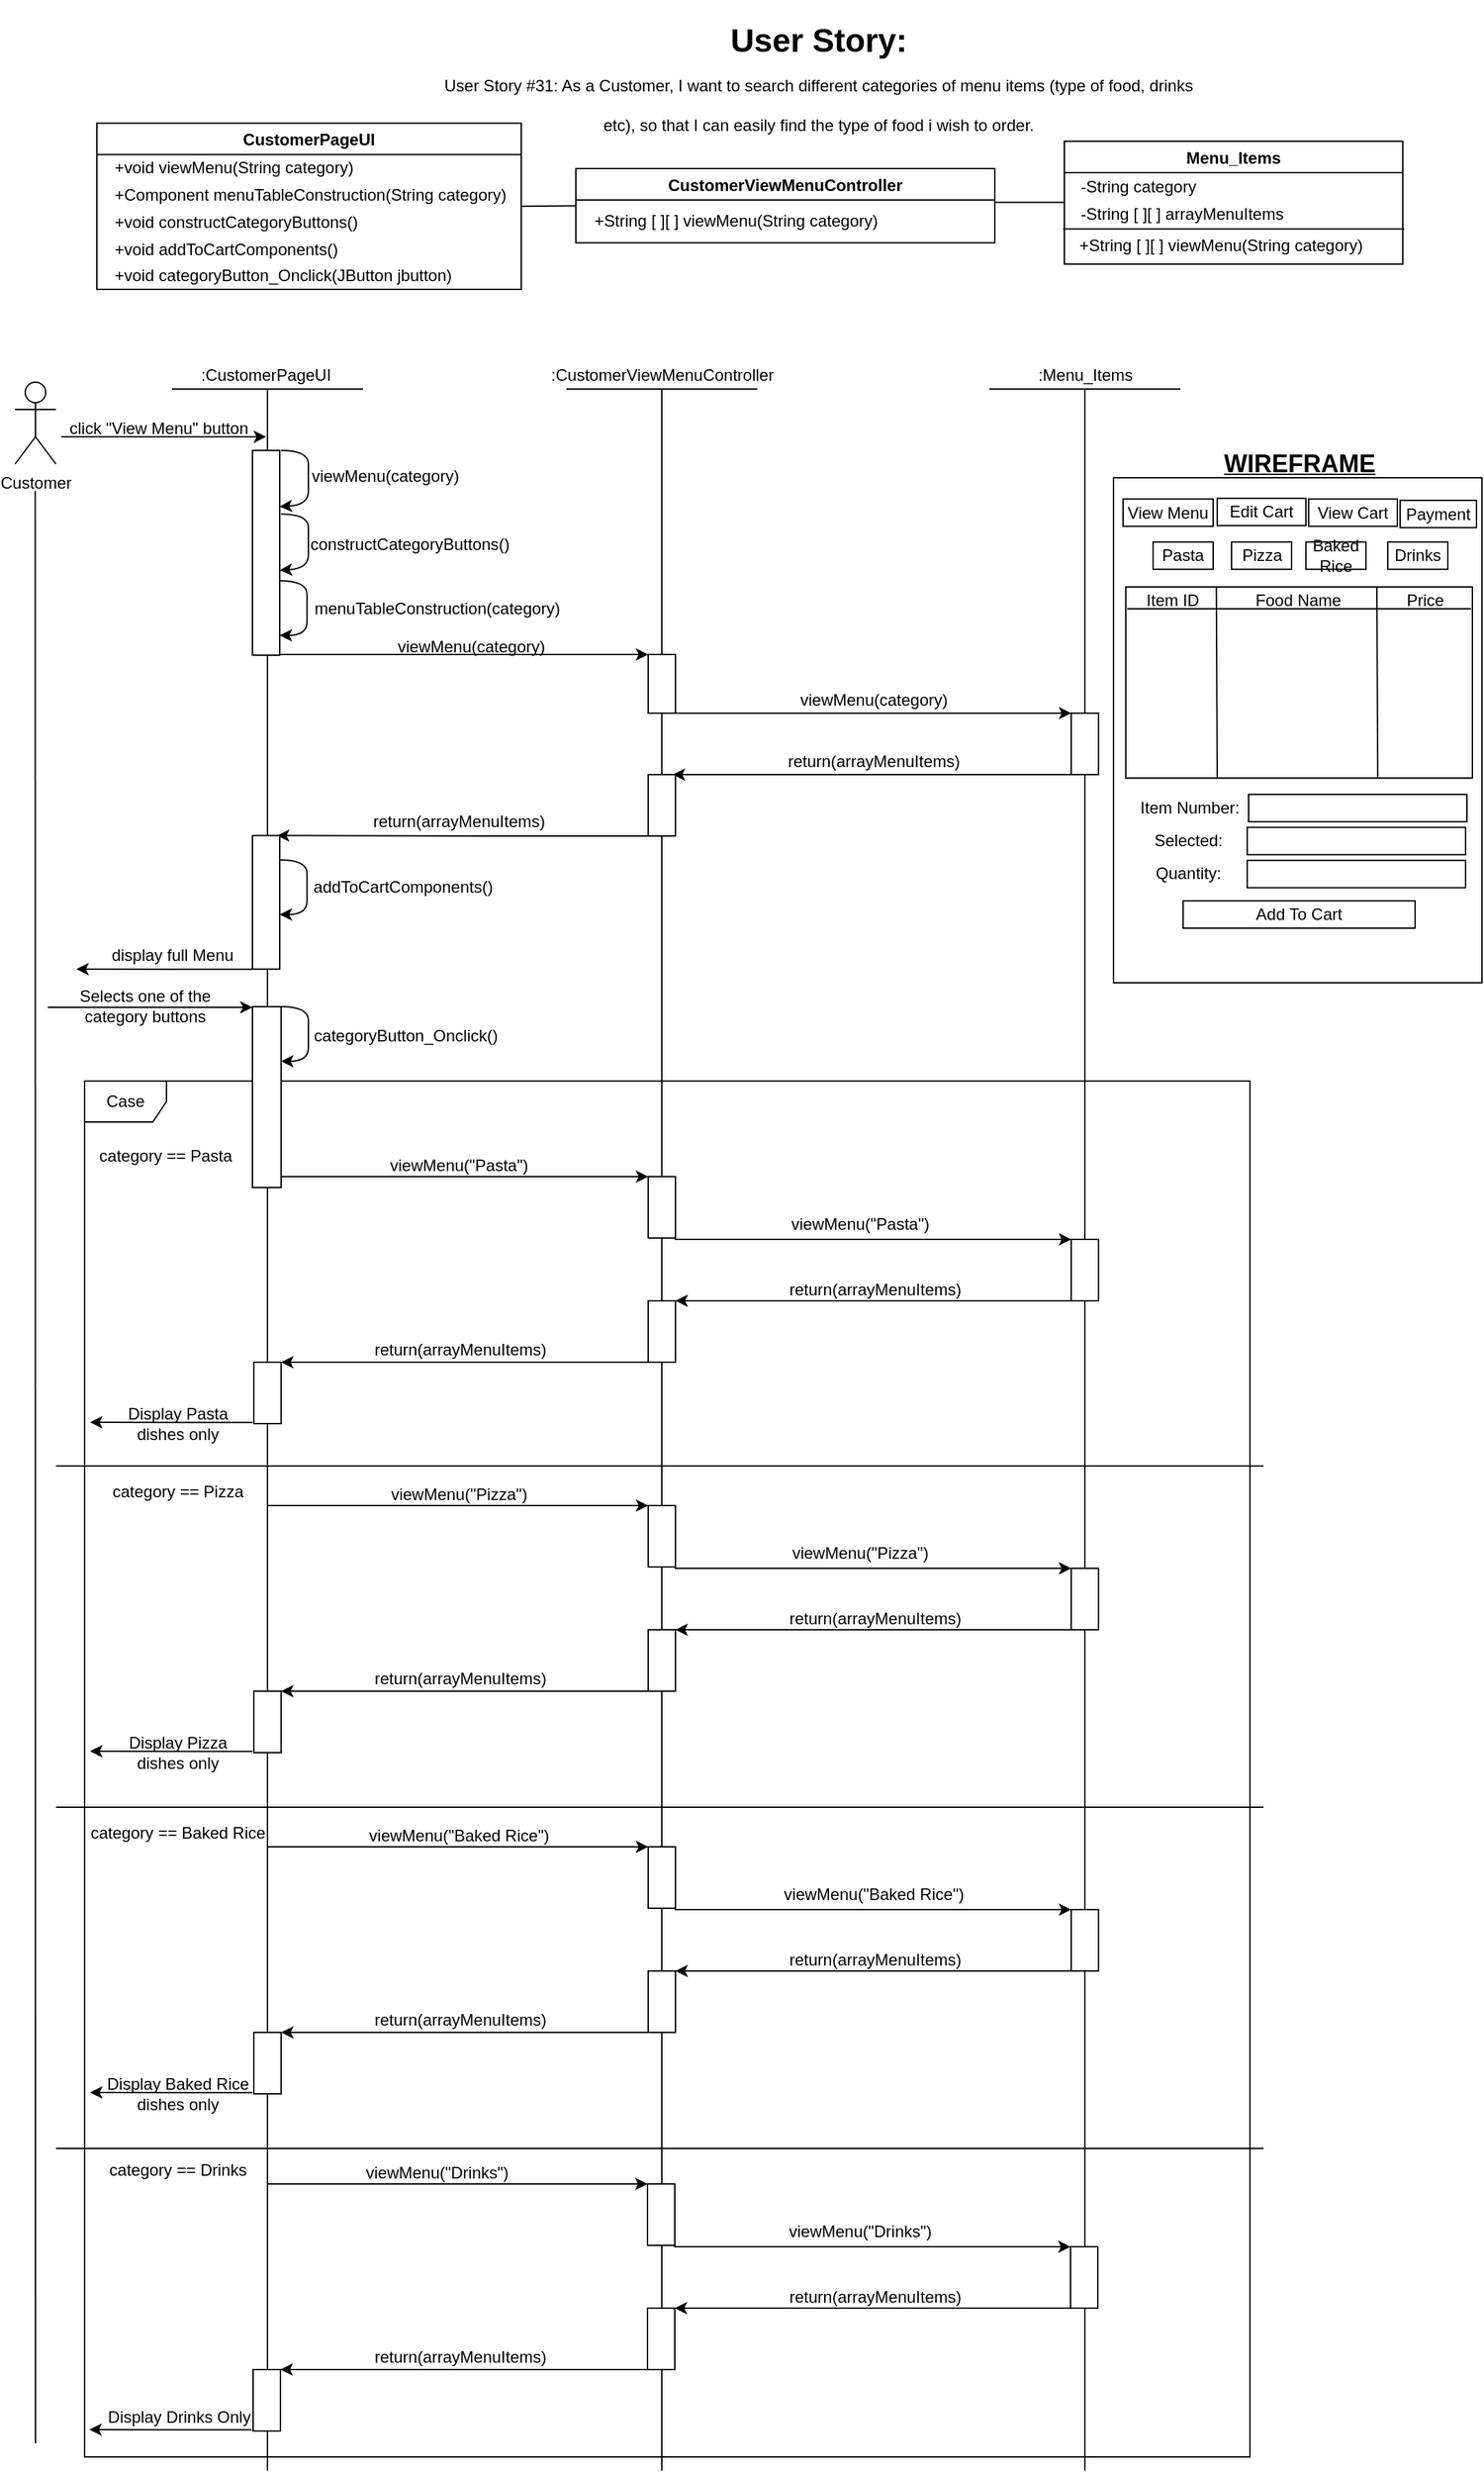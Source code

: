 <mxfile version="18.0.4" type="device"><diagram id="kgpKYQtTHZ0yAKxKKP6v" name="Page-1"><mxGraphModel dx="2440" dy="1864" grid="1" gridSize="10" guides="1" tooltips="1" connect="1" arrows="1" fold="1" page="1" pageScale="1" pageWidth="1100" pageHeight="850" math="0" shadow="0"><root><mxCell id="0"/><mxCell id="1" parent="0"/><mxCell id="yn0V5w2cTOcVyndr5WH0-4" value="Case" style="shape=umlFrame;whiteSpace=wrap;html=1;" parent="1" vertex="1"><mxGeometry x="76" y="792" width="854" height="1008" as="geometry"/></mxCell><mxCell id="jZgrcrFYeaZh8gr0yXMg-41" value="" style="rounded=0;whiteSpace=wrap;html=1;" parent="1" vertex="1"><mxGeometry x="830" y="350" width="270" height="370" as="geometry"/></mxCell><mxCell id="jZgrcrFYeaZh8gr0yXMg-58" value="" style="endArrow=none;html=1;rounded=0;fontSize=17;" parent="1" edge="1"><mxGeometry width="50" height="50" relative="1" as="geometry"><mxPoint x="210" y="1810" as="sourcePoint"/><mxPoint x="210" y="285.5" as="targetPoint"/></mxGeometry></mxCell><mxCell id="jZgrcrFYeaZh8gr0yXMg-2" value="CustomerPageUI" style="swimlane;" parent="1" vertex="1"><mxGeometry x="85" y="90.21" width="311" height="121.79" as="geometry"/></mxCell><mxCell id="jZgrcrFYeaZh8gr0yXMg-3" value="+void viewMenu(String category)" style="text;html=1;align=left;verticalAlign=middle;resizable=0;points=[];autosize=1;strokeColor=none;fillColor=none;" parent="jZgrcrFYeaZh8gr0yXMg-2" vertex="1"><mxGeometry x="11" y="23" width="190" height="20" as="geometry"/></mxCell><mxCell id="UyJxPFIOWj1iNq7rBaPs-1" value="+Component menuTableConstruction(String category)" style="text;html=1;align=left;verticalAlign=middle;resizable=0;points=[];autosize=1;strokeColor=none;fillColor=none;" parent="jZgrcrFYeaZh8gr0yXMg-2" vertex="1"><mxGeometry x="11" y="43" width="300" height="20" as="geometry"/></mxCell><mxCell id="3pkiMZ76L7Jx5bTfX0Fe-1" value="+void constructCategoryButtons()" style="text;html=1;align=left;verticalAlign=middle;resizable=0;points=[];autosize=1;strokeColor=none;fillColor=none;" parent="jZgrcrFYeaZh8gr0yXMg-2" vertex="1"><mxGeometry x="11" y="63" width="190" height="20" as="geometry"/></mxCell><mxCell id="3pkiMZ76L7Jx5bTfX0Fe-9" value="+void addToCartComponents()" style="text;html=1;align=left;verticalAlign=middle;resizable=0;points=[];autosize=1;strokeColor=none;fillColor=none;" parent="jZgrcrFYeaZh8gr0yXMg-2" vertex="1"><mxGeometry x="11" y="83" width="180" height="20" as="geometry"/></mxCell><mxCell id="yn0V5w2cTOcVyndr5WH0-3" value="+void categoryButton_Onclick(JButton jbutton)" style="text;html=1;align=left;verticalAlign=middle;resizable=0;points=[];autosize=1;strokeColor=none;fillColor=none;" parent="jZgrcrFYeaZh8gr0yXMg-2" vertex="1"><mxGeometry x="11" y="101.79" width="260" height="20" as="geometry"/></mxCell><mxCell id="jZgrcrFYeaZh8gr0yXMg-6" value="CustomerViewMenuController" style="swimlane;startSize=23;" parent="1" vertex="1"><mxGeometry x="436" y="123.55" width="307" height="54.32" as="geometry"/></mxCell><mxCell id="jZgrcrFYeaZh8gr0yXMg-7" value="&lt;div style=&quot;text-align: left&quot;&gt;+String [ ][ ] viewMenu(String category)&lt;/div&gt;" style="text;html=1;align=center;verticalAlign=middle;resizable=0;points=[];autosize=1;strokeColor=none;fillColor=none;" parent="jZgrcrFYeaZh8gr0yXMg-6" vertex="1"><mxGeometry x="7" y="28.75" width="220" height="20" as="geometry"/></mxCell><mxCell id="jZgrcrFYeaZh8gr0yXMg-8" value="Menu_Items" style="swimlane;" parent="1" vertex="1"><mxGeometry x="794" y="103.55" width="248" height="90" as="geometry"/></mxCell><mxCell id="jZgrcrFYeaZh8gr0yXMg-12" value="" style="endArrow=none;html=1;rounded=0;" parent="jZgrcrFYeaZh8gr0yXMg-8" edge="1"><mxGeometry width="50" height="50" relative="1" as="geometry"><mxPoint x="-1" y="64.25" as="sourcePoint"/><mxPoint x="249" y="64.25" as="targetPoint"/></mxGeometry></mxCell><mxCell id="jZgrcrFYeaZh8gr0yXMg-13" value="&lt;div style=&quot;text-align: justify&quot;&gt;+String [ ][ ] viewMenu(String category)&lt;/div&gt;" style="text;html=1;align=left;verticalAlign=middle;resizable=0;points=[];autosize=1;strokeColor=none;fillColor=none;" parent="jZgrcrFYeaZh8gr0yXMg-8" vertex="1"><mxGeometry x="9" y="66" width="220" height="20" as="geometry"/></mxCell><mxCell id="8a033JhcUuYnLw-s18lT-4" value="-String [ ][ ] arrayMenuItems" style="text;html=1;align=left;verticalAlign=middle;resizable=0;points=[];autosize=1;strokeColor=none;fillColor=none;" parent="jZgrcrFYeaZh8gr0yXMg-8" vertex="1"><mxGeometry x="10" y="43" width="160" height="20" as="geometry"/></mxCell><mxCell id="UyJxPFIOWj1iNq7rBaPs-8" value="-String category" style="text;html=1;align=left;verticalAlign=middle;resizable=0;points=[];autosize=1;strokeColor=none;fillColor=none;" parent="jZgrcrFYeaZh8gr0yXMg-8" vertex="1"><mxGeometry x="10" y="23" width="100" height="20" as="geometry"/></mxCell><mxCell id="jZgrcrFYeaZh8gr0yXMg-15" value="" style="endArrow=none;html=1;rounded=0;entryX=0;entryY=0.5;entryDx=0;entryDy=0;exitX=1;exitY=0.5;exitDx=0;exitDy=0;" parent="1" source="jZgrcrFYeaZh8gr0yXMg-2" target="jZgrcrFYeaZh8gr0yXMg-6" edge="1"><mxGeometry width="50" height="50" relative="1" as="geometry"><mxPoint x="408" y="160" as="sourcePoint"/><mxPoint x="677" y="406.88" as="targetPoint"/></mxGeometry></mxCell><mxCell id="jZgrcrFYeaZh8gr0yXMg-16" value="" style="endArrow=none;html=1;rounded=0;entryX=0;entryY=0.5;entryDx=0;entryDy=0;exitX=1;exitY=0.5;exitDx=0;exitDy=0;" parent="1" edge="1"><mxGeometry width="50" height="50" relative="1" as="geometry"><mxPoint x="743" y="148.26" as="sourcePoint"/><mxPoint x="794" y="148.26" as="targetPoint"/></mxGeometry></mxCell><mxCell id="jZgrcrFYeaZh8gr0yXMg-17" style="edgeStyle=orthogonalEdgeStyle;rounded=0;orthogonalLoop=1;jettySize=auto;html=1;" parent="1" edge="1"><mxGeometry relative="1" as="geometry"><mxPoint x="209" y="320" as="targetPoint"/><Array as="points"><mxPoint x="109" y="320"/><mxPoint x="109" y="320"/></Array><mxPoint x="59" y="320" as="sourcePoint"/></mxGeometry></mxCell><mxCell id="jZgrcrFYeaZh8gr0yXMg-18" value="Customer" style="shape=umlActor;verticalLabelPosition=bottom;verticalAlign=top;html=1;outlineConnect=0;" parent="1" vertex="1"><mxGeometry x="25" y="280" width="30" height="60" as="geometry"/></mxCell><mxCell id="jZgrcrFYeaZh8gr0yXMg-19" value=":CustomerPageUI" style="text;html=1;strokeColor=none;fillColor=none;align=center;verticalAlign=middle;whiteSpace=wrap;rounded=0;" parent="1" vertex="1"><mxGeometry x="179" y="260" width="60" height="30" as="geometry"/></mxCell><mxCell id="jZgrcrFYeaZh8gr0yXMg-20" value=":CustomerViewMenuController" style="text;html=1;align=center;verticalAlign=middle;resizable=0;points=[];autosize=1;strokeColor=none;fillColor=none;" parent="1" vertex="1"><mxGeometry x="409" y="265" width="180" height="20" as="geometry"/></mxCell><mxCell id="jZgrcrFYeaZh8gr0yXMg-21" value=":Menu_Items" style="text;html=1;align=center;verticalAlign=middle;resizable=0;points=[];autosize=1;strokeColor=none;fillColor=none;" parent="1" vertex="1"><mxGeometry x="769" y="265" width="80" height="20" as="geometry"/></mxCell><mxCell id="jZgrcrFYeaZh8gr0yXMg-22" value="" style="endArrow=none;html=1;rounded=0;" parent="1" edge="1"><mxGeometry width="50" height="50" relative="1" as="geometry"><mxPoint x="140" y="285" as="sourcePoint"/><mxPoint x="280.0" y="285" as="targetPoint"/></mxGeometry></mxCell><mxCell id="jZgrcrFYeaZh8gr0yXMg-23" value="" style="endArrow=none;html=1;rounded=0;" parent="1" edge="1"><mxGeometry width="50" height="50" relative="1" as="geometry"><mxPoint x="429.0" y="285" as="sourcePoint"/><mxPoint x="569" y="285" as="targetPoint"/></mxGeometry></mxCell><mxCell id="jZgrcrFYeaZh8gr0yXMg-24" value="" style="endArrow=none;html=1;rounded=0;" parent="1" edge="1"><mxGeometry width="50" height="50" relative="1" as="geometry"><mxPoint x="739" y="285" as="sourcePoint"/><mxPoint x="879" y="285" as="targetPoint"/></mxGeometry></mxCell><mxCell id="jZgrcrFYeaZh8gr0yXMg-27" value="" style="endArrow=classic;html=1;rounded=0;entryX=0;entryY=0;entryDx=0;entryDy=0;" parent="1" edge="1"><mxGeometry width="50" height="50" relative="1" as="geometry"><mxPoint x="209" y="479.5" as="sourcePoint"/><mxPoint x="489" y="479.5" as="targetPoint"/></mxGeometry></mxCell><mxCell id="jZgrcrFYeaZh8gr0yXMg-28" value="&lt;div style=&quot;text-align: left&quot;&gt;&lt;span&gt;viewMenu(category)&lt;/span&gt;&lt;/div&gt;" style="text;html=1;align=center;verticalAlign=middle;resizable=0;points=[];autosize=1;strokeColor=none;fillColor=none;" parent="1" vertex="1"><mxGeometry x="299" y="463.5" width="120" height="20" as="geometry"/></mxCell><mxCell id="jZgrcrFYeaZh8gr0yXMg-29" style="edgeStyle=orthogonalEdgeStyle;rounded=0;orthogonalLoop=1;jettySize=auto;html=1;exitX=1;exitY=1;exitDx=0;exitDy=0;entryX=0;entryY=0;entryDx=0;entryDy=0;" parent="1" source="jZgrcrFYeaZh8gr0yXMg-57" target="jZgrcrFYeaZh8gr0yXMg-53" edge="1"><mxGeometry relative="1" as="geometry"><Array as="points"><mxPoint x="723" y="522.5"/><mxPoint x="723" y="522.5"/></Array><mxPoint x="509" y="527.5" as="sourcePoint"/></mxGeometry></mxCell><mxCell id="jZgrcrFYeaZh8gr0yXMg-30" value="" style="endArrow=none;html=1;rounded=0;startArrow=none;entryX=0.5;entryY=1;entryDx=0;entryDy=0;entryPerimeter=0;" parent="1" source="jZgrcrFYeaZh8gr0yXMg-100" target="jZgrcrFYeaZh8gr0yXMg-20" edge="1"><mxGeometry width="50" height="50" relative="1" as="geometry"><mxPoint x="499" y="962.5" as="sourcePoint"/><mxPoint x="497" y="280" as="targetPoint"/></mxGeometry></mxCell><mxCell id="jZgrcrFYeaZh8gr0yXMg-31" value="&lt;div style=&quot;text-align: justify&quot;&gt;&lt;span&gt;viewMenu(category)&lt;/span&gt;&lt;/div&gt;" style="text;html=1;align=center;verticalAlign=middle;resizable=0;points=[];autosize=1;strokeColor=none;fillColor=none;" parent="1" vertex="1"><mxGeometry x="594" y="502.5" width="120" height="20" as="geometry"/></mxCell><mxCell id="jZgrcrFYeaZh8gr0yXMg-34" value="" style="endArrow=none;html=1;rounded=0;entryX=0.5;entryY=0.982;entryDx=0;entryDy=0;entryPerimeter=0;" parent="1" target="jZgrcrFYeaZh8gr0yXMg-21" edge="1"><mxGeometry width="50" height="50" relative="1" as="geometry"><mxPoint x="809" y="1810" as="sourcePoint"/><mxPoint x="809" y="290" as="targetPoint"/></mxGeometry></mxCell><mxCell id="jZgrcrFYeaZh8gr0yXMg-42" value="View Menu" style="rounded=0;whiteSpace=wrap;html=1;" parent="1" vertex="1"><mxGeometry x="837" y="365.59" width="66" height="20" as="geometry"/></mxCell><mxCell id="jZgrcrFYeaZh8gr0yXMg-44" value="Edit Cart" style="rounded=0;whiteSpace=wrap;html=1;" parent="1" vertex="1"><mxGeometry x="906" y="365.09" width="65" height="20" as="geometry"/></mxCell><mxCell id="jZgrcrFYeaZh8gr0yXMg-45" value="View Cart" style="rounded=0;whiteSpace=wrap;html=1;" parent="1" vertex="1"><mxGeometry x="973" y="365.59" width="65" height="20" as="geometry"/></mxCell><mxCell id="jZgrcrFYeaZh8gr0yXMg-46" value="Payment" style="rounded=0;whiteSpace=wrap;html=1;" parent="1" vertex="1"><mxGeometry x="1040" y="366.59" width="56" height="20" as="geometry"/></mxCell><mxCell id="jZgrcrFYeaZh8gr0yXMg-51" value="Add To Cart" style="rounded=0;whiteSpace=wrap;html=1;" parent="1" vertex="1"><mxGeometry x="881" y="660.0" width="170" height="20" as="geometry"/></mxCell><mxCell id="jZgrcrFYeaZh8gr0yXMg-52" value="&lt;b&gt;&lt;u&gt;&lt;font style=&quot;font-size: 18px&quot;&gt;WIREFRAME&lt;/font&gt;&lt;/u&gt;&lt;/b&gt;" style="text;html=1;align=center;verticalAlign=middle;resizable=0;points=[];autosize=1;strokeColor=none;fillColor=none;" parent="1" vertex="1"><mxGeometry x="901" y="330" width="130" height="20" as="geometry"/></mxCell><mxCell id="jZgrcrFYeaZh8gr0yXMg-102" style="edgeStyle=orthogonalEdgeStyle;rounded=0;orthogonalLoop=1;jettySize=auto;html=1;exitX=0;exitY=1;exitDx=0;exitDy=0;entryX=0.5;entryY=0;entryDx=0;entryDy=0;fontSize=12;" parent="1" edge="1"><mxGeometry relative="1" as="geometry"><mxPoint x="807" y="567.5" as="sourcePoint"/><mxPoint x="507" y="567.5" as="targetPoint"/><Array as="points"><mxPoint x="663" y="567.5"/><mxPoint x="663" y="567.5"/></Array></mxGeometry></mxCell><mxCell id="jZgrcrFYeaZh8gr0yXMg-53" value="" style="rounded=0;whiteSpace=wrap;html=1;" parent="1" vertex="1"><mxGeometry x="799" y="522.5" width="20" height="45" as="geometry"/></mxCell><mxCell id="jZgrcrFYeaZh8gr0yXMg-54" value="click &quot;View Menu&quot; button" style="text;html=1;align=center;verticalAlign=middle;resizable=0;points=[];autosize=1;strokeColor=none;fillColor=none;" parent="1" vertex="1"><mxGeometry x="55" y="304" width="150" height="20" as="geometry"/></mxCell><mxCell id="jZgrcrFYeaZh8gr0yXMg-57" value="" style="rounded=0;whiteSpace=wrap;html=1;" parent="1" vertex="1"><mxGeometry x="489" y="479.5" width="20" height="43" as="geometry"/></mxCell><mxCell id="jZgrcrFYeaZh8gr0yXMg-63" value="" style="curved=1;endArrow=classic;html=1;rounded=0;entryX=0.95;entryY=0.392;entryDx=0;entryDy=0;exitX=1;exitY=0;exitDx=0;exitDy=0;entryPerimeter=0;" parent="1" edge="1"><mxGeometry width="50" height="50" relative="1" as="geometry"><mxPoint x="220" y="330" as="sourcePoint"/><mxPoint x="219.0" y="371.16" as="targetPoint"/><Array as="points"><mxPoint x="240" y="330"/><mxPoint x="240" y="350"/><mxPoint x="240" y="370"/></Array></mxGeometry></mxCell><mxCell id="jZgrcrFYeaZh8gr0yXMg-64" value="" style="rounded=0;whiteSpace=wrap;html=1;" parent="1" vertex="1"><mxGeometry x="199" y="330" width="20" height="150" as="geometry"/></mxCell><mxCell id="jZgrcrFYeaZh8gr0yXMg-65" value="&lt;span style=&quot;font-size: 12px&quot;&gt;viewMenu(category)&lt;/span&gt;" style="text;html=1;align=center;verticalAlign=middle;resizable=0;points=[];autosize=1;strokeColor=none;fillColor=none;fontSize=16;" parent="1" vertex="1"><mxGeometry x="236" y="332.09" width="120" height="30" as="geometry"/></mxCell><mxCell id="jZgrcrFYeaZh8gr0yXMg-84" value="" style="rounded=0;whiteSpace=wrap;html=1;" parent="1" vertex="1"><mxGeometry x="839" y="430" width="254" height="140" as="geometry"/></mxCell><mxCell id="jZgrcrFYeaZh8gr0yXMg-81" value="Item Number:" style="text;html=1;strokeColor=none;fillColor=none;align=center;verticalAlign=middle;whiteSpace=wrap;rounded=0;" parent="1" vertex="1"><mxGeometry x="843" y="577.83" width="86" height="28.33" as="geometry"/></mxCell><mxCell id="jZgrcrFYeaZh8gr0yXMg-82" value="" style="rounded=0;whiteSpace=wrap;html=1;" parent="1" vertex="1"><mxGeometry x="929" y="582.0" width="160" height="20" as="geometry"/></mxCell><mxCell id="jZgrcrFYeaZh8gr0yXMg-85" value="Item ID" style="text;html=1;align=center;verticalAlign=middle;resizable=0;points=[];autosize=1;strokeColor=none;fillColor=none;" parent="1" vertex="1"><mxGeometry x="848" y="430" width="50" height="20" as="geometry"/></mxCell><mxCell id="jZgrcrFYeaZh8gr0yXMg-86" value="Food Name" style="text;html=1;align=center;verticalAlign=middle;resizable=0;points=[];autosize=1;strokeColor=none;fillColor=none;" parent="1" vertex="1"><mxGeometry x="925" y="430" width="80" height="20" as="geometry"/></mxCell><mxCell id="jZgrcrFYeaZh8gr0yXMg-88" value="Price" style="text;html=1;align=center;verticalAlign=middle;resizable=0;points=[];autosize=1;strokeColor=none;fillColor=none;" parent="1" vertex="1"><mxGeometry x="1038" y="430" width="40" height="20" as="geometry"/></mxCell><mxCell id="jZgrcrFYeaZh8gr0yXMg-90" value="" style="endArrow=none;html=1;rounded=0;entryX=0.033;entryY=-0.067;entryDx=0;entryDy=0;entryPerimeter=0;exitX=0.194;exitY=0.99;exitDx=0;exitDy=0;exitPerimeter=0;" parent="1" edge="1"><mxGeometry width="50" height="50" relative="1" as="geometry"><mxPoint x="905.996" y="570.0" as="sourcePoint"/><mxPoint x="905.36" y="430.06" as="targetPoint"/></mxGeometry></mxCell><mxCell id="jZgrcrFYeaZh8gr0yXMg-92" value="" style="endArrow=none;html=1;rounded=0;entryX=0.033;entryY=-0.067;entryDx=0;entryDy=0;entryPerimeter=0;exitX=0.194;exitY=0.99;exitDx=0;exitDy=0;exitPerimeter=0;" parent="1" edge="1"><mxGeometry width="50" height="50" relative="1" as="geometry"><mxPoint x="1023.636" y="569.94" as="sourcePoint"/><mxPoint x="1023" y="430" as="targetPoint"/></mxGeometry></mxCell><mxCell id="jZgrcrFYeaZh8gr0yXMg-94" value="" style="endArrow=none;html=1;rounded=0;exitX=0.194;exitY=0.99;exitDx=0;exitDy=0;exitPerimeter=0;" parent="1" edge="1"><mxGeometry width="50" height="50" relative="1" as="geometry"><mxPoint x="839.996" y="446" as="sourcePoint"/><mxPoint x="1092" y="446" as="targetPoint"/></mxGeometry></mxCell><mxCell id="jZgrcrFYeaZh8gr0yXMg-99" value="&lt;h1&gt;User Story:&lt;br&gt;&lt;font style=&quot;font-size: 12px ; font-weight: normal&quot;&gt;User Story #31: As a Customer, I want to search different categories of menu items (type of food, drinks etc), so that I can easily find the type of food i wish to order.&lt;/font&gt;&lt;/h1&gt;" style="text;html=1;strokeColor=none;fillColor=none;spacing=5;spacingTop=-20;whiteSpace=wrap;overflow=hidden;rounded=0;align=center;" parent="1" vertex="1"><mxGeometry x="324" y="10" width="580" height="100" as="geometry"/></mxCell><mxCell id="jZgrcrFYeaZh8gr0yXMg-100" value="" style="rounded=0;whiteSpace=wrap;html=1;" parent="1" vertex="1"><mxGeometry x="489" y="567.5" width="20" height="45" as="geometry"/></mxCell><mxCell id="jZgrcrFYeaZh8gr0yXMg-101" value="" style="endArrow=none;html=1;rounded=0;startArrow=none;entryX=0.5;entryY=1;entryDx=0;entryDy=0;entryPerimeter=0;" parent="1" target="jZgrcrFYeaZh8gr0yXMg-100" edge="1"><mxGeometry width="50" height="50" relative="1" as="geometry"><mxPoint x="499" y="1810" as="sourcePoint"/><mxPoint x="499" y="274.27" as="targetPoint"/></mxGeometry></mxCell><mxCell id="jZgrcrFYeaZh8gr0yXMg-103" value="return(arrayMenuItems)" style="text;html=1;align=center;verticalAlign=middle;resizable=0;points=[];autosize=1;strokeColor=none;fillColor=none;fontSize=12;" parent="1" vertex="1"><mxGeometry x="584" y="547.83" width="140" height="20" as="geometry"/></mxCell><mxCell id="jZgrcrFYeaZh8gr0yXMg-104" style="edgeStyle=orthogonalEdgeStyle;rounded=0;orthogonalLoop=1;jettySize=auto;html=1;entryX=0.5;entryY=0;entryDx=0;entryDy=0;fontSize=12;" parent="1" edge="1"><mxGeometry relative="1" as="geometry"><mxPoint x="493" y="612.5" as="sourcePoint"/><mxPoint x="217" y="612.17" as="targetPoint"/><Array as="points"><mxPoint x="373" y="612.17"/><mxPoint x="373" y="612.17"/></Array></mxGeometry></mxCell><mxCell id="jZgrcrFYeaZh8gr0yXMg-105" value="" style="rounded=0;whiteSpace=wrap;html=1;" parent="1" vertex="1"><mxGeometry x="199" y="612.17" width="20" height="97.83" as="geometry"/></mxCell><mxCell id="zjGWkaBwXdOVX580WXJV-7" value="" style="endArrow=none;html=1;rounded=0;" parent="1" edge="1"><mxGeometry width="50" height="50" relative="1" as="geometry"><mxPoint x="40" y="1790" as="sourcePoint"/><mxPoint x="39.8" y="359.77" as="targetPoint"/></mxGeometry></mxCell><mxCell id="8a033JhcUuYnLw-s18lT-1" value="" style="curved=1;endArrow=classic;html=1;rounded=0;entryX=1;entryY=1;entryDx=0;entryDy=0;exitX=1;exitY=0;exitDx=0;exitDy=0;" parent="1" edge="1"><mxGeometry width="50" height="50" relative="1" as="geometry"><mxPoint x="219" y="425.5" as="sourcePoint"/><mxPoint x="219" y="465.5" as="targetPoint"/><Array as="points"><mxPoint x="239" y="425.5"/><mxPoint x="239" y="445.5"/><mxPoint x="239" y="465.5"/></Array></mxGeometry></mxCell><mxCell id="8a033JhcUuYnLw-s18lT-3" value="&lt;span style=&quot;font-size: 12px&quot;&gt;menuTableConstruction(category)&lt;/span&gt;" style="text;html=1;align=center;verticalAlign=middle;resizable=0;points=[];autosize=1;strokeColor=none;fillColor=none;fontSize=16;" parent="1" vertex="1"><mxGeometry x="234" y="428.5" width="200" height="30" as="geometry"/></mxCell><mxCell id="UyJxPFIOWj1iNq7rBaPs-9" value="" style="endArrow=classic;html=1;rounded=0;" parent="1" edge="1"><mxGeometry width="50" height="50" relative="1" as="geometry"><mxPoint x="199" y="710.17" as="sourcePoint"/><mxPoint x="70" y="710" as="targetPoint"/></mxGeometry></mxCell><mxCell id="UyJxPFIOWj1iNq7rBaPs-10" value="display full Menu" style="text;html=1;align=center;verticalAlign=middle;resizable=0;points=[];autosize=1;strokeColor=none;fillColor=none;" parent="1" vertex="1"><mxGeometry x="90" y="690.17" width="100" height="20" as="geometry"/></mxCell><mxCell id="UyJxPFIOWj1iNq7rBaPs-11" value="Pasta" style="rounded=0;whiteSpace=wrap;html=1;" parent="1" vertex="1"><mxGeometry x="859" y="397.09" width="44" height="20" as="geometry"/></mxCell><mxCell id="UyJxPFIOWj1iNq7rBaPs-12" value="Pizza" style="rounded=0;whiteSpace=wrap;html=1;" parent="1" vertex="1"><mxGeometry x="916.5" y="397.09" width="44" height="20" as="geometry"/></mxCell><mxCell id="UyJxPFIOWj1iNq7rBaPs-13" value="Baked Rice" style="rounded=0;whiteSpace=wrap;html=1;" parent="1" vertex="1"><mxGeometry x="971" y="397.09" width="44" height="20" as="geometry"/></mxCell><mxCell id="UyJxPFIOWj1iNq7rBaPs-14" value="Drinks" style="rounded=0;whiteSpace=wrap;html=1;" parent="1" vertex="1"><mxGeometry x="1031" y="397.09" width="44" height="20" as="geometry"/></mxCell><mxCell id="UyJxPFIOWj1iNq7rBaPs-18" value="Selected:" style="text;html=1;strokeColor=none;fillColor=none;align=center;verticalAlign=middle;whiteSpace=wrap;rounded=0;" parent="1" vertex="1"><mxGeometry x="842" y="602.0" width="86" height="28.33" as="geometry"/></mxCell><mxCell id="UyJxPFIOWj1iNq7rBaPs-19" value="" style="rounded=0;whiteSpace=wrap;html=1;" parent="1" vertex="1"><mxGeometry x="928" y="606.17" width="160" height="20" as="geometry"/></mxCell><mxCell id="UyJxPFIOWj1iNq7rBaPs-20" value="Quantity:" style="text;html=1;strokeColor=none;fillColor=none;align=center;verticalAlign=middle;whiteSpace=wrap;rounded=0;" parent="1" vertex="1"><mxGeometry x="842" y="626.17" width="86" height="28.33" as="geometry"/></mxCell><mxCell id="UyJxPFIOWj1iNq7rBaPs-21" value="" style="rounded=0;whiteSpace=wrap;html=1;" parent="1" vertex="1"><mxGeometry x="928" y="630.34" width="160" height="20" as="geometry"/></mxCell><mxCell id="3pkiMZ76L7Jx5bTfX0Fe-4" value="return(arrayMenuItems)" style="text;html=1;align=center;verticalAlign=middle;resizable=0;points=[];autosize=1;strokeColor=none;fillColor=none;fontSize=12;" parent="1" vertex="1"><mxGeometry x="280" y="592.0" width="140" height="20" as="geometry"/></mxCell><mxCell id="3pkiMZ76L7Jx5bTfX0Fe-5" value="" style="curved=1;endArrow=classic;html=1;rounded=0;entryX=0.95;entryY=0.392;entryDx=0;entryDy=0;exitX=1;exitY=0;exitDx=0;exitDy=0;entryPerimeter=0;" parent="1" edge="1"><mxGeometry width="50" height="50" relative="1" as="geometry"><mxPoint x="220" y="376.59" as="sourcePoint"/><mxPoint x="219.0" y="417.75" as="targetPoint"/><Array as="points"><mxPoint x="240" y="376.59"/><mxPoint x="240" y="396.59"/><mxPoint x="240" y="416.59"/></Array></mxGeometry></mxCell><mxCell id="3pkiMZ76L7Jx5bTfX0Fe-6" value="&lt;span style=&quot;font-size: 12px&quot;&gt;constructCategoryButtons()&lt;/span&gt;" style="text;html=1;align=center;verticalAlign=middle;resizable=0;points=[];autosize=1;strokeColor=none;fillColor=none;fontSize=16;" parent="1" vertex="1"><mxGeometry x="234" y="382.09" width="160" height="30" as="geometry"/></mxCell><mxCell id="3pkiMZ76L7Jx5bTfX0Fe-7" value="" style="curved=1;endArrow=classic;html=1;rounded=0;entryX=1;entryY=1;entryDx=0;entryDy=0;exitX=1;exitY=0;exitDx=0;exitDy=0;" parent="1" edge="1"><mxGeometry width="50" height="50" relative="1" as="geometry"><mxPoint x="219" y="630" as="sourcePoint"/><mxPoint x="219" y="670" as="targetPoint"/><Array as="points"><mxPoint x="239" y="630"/><mxPoint x="239" y="650"/><mxPoint x="239" y="670"/></Array></mxGeometry></mxCell><mxCell id="3pkiMZ76L7Jx5bTfX0Fe-8" value="&lt;span style=&quot;font-size: 12px&quot;&gt;addToCartComponents()&lt;/span&gt;" style="text;html=1;align=center;verticalAlign=middle;resizable=0;points=[];autosize=1;strokeColor=none;fillColor=none;fontSize=16;" parent="1" vertex="1"><mxGeometry x="234" y="633" width="150" height="30" as="geometry"/></mxCell><mxCell id="3pkiMZ76L7Jx5bTfX0Fe-35" style="edgeStyle=orthogonalEdgeStyle;rounded=0;orthogonalLoop=1;jettySize=auto;html=1;exitX=1;exitY=1;exitDx=0;exitDy=0;entryX=0;entryY=0;entryDx=0;entryDy=0;" parent="1" target="3pkiMZ76L7Jx5bTfX0Fe-34" edge="1"><mxGeometry relative="1" as="geometry"><Array as="points"><mxPoint x="290" y="862"/><mxPoint x="290" y="862"/></Array><mxPoint x="220" y="862" as="sourcePoint"/></mxGeometry></mxCell><mxCell id="3pkiMZ76L7Jx5bTfX0Fe-28" value="" style="rounded=0;whiteSpace=wrap;html=1;" parent="1" vertex="1"><mxGeometry x="199" y="737.5" width="21" height="132.5" as="geometry"/></mxCell><mxCell id="3pkiMZ76L7Jx5bTfX0Fe-30" style="edgeStyle=orthogonalEdgeStyle;rounded=0;orthogonalLoop=1;jettySize=auto;html=1;" parent="1" edge="1"><mxGeometry relative="1" as="geometry"><mxPoint x="199" y="738.0" as="targetPoint"/><Array as="points"><mxPoint x="99" y="738"/><mxPoint x="99" y="738"/></Array><mxPoint x="49" y="738.0" as="sourcePoint"/></mxGeometry></mxCell><mxCell id="3pkiMZ76L7Jx5bTfX0Fe-31" value="Selects one of the&lt;br&gt;category buttons" style="text;html=1;align=center;verticalAlign=middle;resizable=0;points=[];autosize=1;strokeColor=none;fillColor=none;" parent="1" vertex="1"><mxGeometry x="65" y="722" width="110" height="30" as="geometry"/></mxCell><mxCell id="3pkiMZ76L7Jx5bTfX0Fe-32" value="" style="curved=1;endArrow=classic;html=1;rounded=0;entryX=1;entryY=1;entryDx=0;entryDy=0;exitX=1;exitY=0;exitDx=0;exitDy=0;" parent="1" edge="1"><mxGeometry width="50" height="50" relative="1" as="geometry"><mxPoint x="220" y="737.5" as="sourcePoint"/><mxPoint x="220" y="777.5" as="targetPoint"/><Array as="points"><mxPoint x="240" y="737.5"/><mxPoint x="240" y="757.5"/><mxPoint x="240" y="777.5"/></Array></mxGeometry></mxCell><mxCell id="yn0V5w2cTOcVyndr5WH0-6" style="edgeStyle=orthogonalEdgeStyle;rounded=0;orthogonalLoop=1;jettySize=auto;html=1;exitX=1;exitY=1;exitDx=0;exitDy=0;entryX=0;entryY=0;entryDx=0;entryDy=0;" parent="1" source="3pkiMZ76L7Jx5bTfX0Fe-34" target="yn0V5w2cTOcVyndr5WH0-5" edge="1"><mxGeometry relative="1" as="geometry"><Array as="points"><mxPoint x="509" y="908"/></Array></mxGeometry></mxCell><mxCell id="3pkiMZ76L7Jx5bTfX0Fe-34" value="" style="rounded=0;whiteSpace=wrap;html=1;" parent="1" vertex="1"><mxGeometry x="489" y="862" width="20" height="45" as="geometry"/></mxCell><mxCell id="3pkiMZ76L7Jx5bTfX0Fe-36" value="&lt;span style=&quot;font-size: 12px&quot;&gt;viewMenu(&quot;Pasta&quot;)&lt;/span&gt;" style="text;html=1;align=center;verticalAlign=middle;resizable=0;points=[];autosize=1;strokeColor=none;fillColor=none;fontSize=16;" parent="1" vertex="1"><mxGeometry x="290" y="837" width="120" height="30" as="geometry"/></mxCell><mxCell id="3pkiMZ76L7Jx5bTfX0Fe-39" value="" style="rounded=0;whiteSpace=wrap;html=1;" parent="1" vertex="1"><mxGeometry x="489" y="953" width="20" height="45" as="geometry"/></mxCell><mxCell id="3pkiMZ76L7Jx5bTfX0Fe-43" value="" style="rounded=0;whiteSpace=wrap;html=1;" parent="1" vertex="1"><mxGeometry x="200" y="998" width="20" height="45" as="geometry"/></mxCell><mxCell id="yn0V5w2cTOcVyndr5WH0-1" value="&lt;span style=&quot;font-size: 12px&quot;&gt;categoryButton_Onclick()&lt;/span&gt;" style="text;html=1;align=center;verticalAlign=middle;resizable=0;points=[];autosize=1;strokeColor=none;fillColor=none;fontSize=16;" parent="1" vertex="1"><mxGeometry x="236" y="742" width="150" height="30" as="geometry"/></mxCell><mxCell id="yn0V5w2cTOcVyndr5WH0-5" value="" style="rounded=0;whiteSpace=wrap;html=1;" parent="1" vertex="1"><mxGeometry x="799" y="908" width="20" height="45" as="geometry"/></mxCell><mxCell id="yn0V5w2cTOcVyndr5WH0-8" value="category == Pasta" style="text;html=1;align=center;verticalAlign=middle;resizable=0;points=[];autosize=1;strokeColor=none;fillColor=none;" parent="1" vertex="1"><mxGeometry x="80" y="837" width="110" height="20" as="geometry"/></mxCell><mxCell id="yn0V5w2cTOcVyndr5WH0-9" value="&lt;div style=&quot;text-align: justify&quot;&gt;&lt;span&gt;viewMenu(&quot;Pasta&quot;)&lt;/span&gt;&lt;/div&gt;" style="text;html=1;align=center;verticalAlign=middle;resizable=0;points=[];autosize=1;strokeColor=none;fillColor=none;" parent="1" vertex="1"><mxGeometry x="584" y="887" width="120" height="20" as="geometry"/></mxCell><mxCell id="yn0V5w2cTOcVyndr5WH0-10" style="edgeStyle=orthogonalEdgeStyle;rounded=0;orthogonalLoop=1;jettySize=auto;html=1;exitX=0;exitY=1;exitDx=0;exitDy=0;entryX=1;entryY=0;entryDx=0;entryDy=0;fontSize=12;" parent="1" source="yn0V5w2cTOcVyndr5WH0-5" target="3pkiMZ76L7Jx5bTfX0Fe-39" edge="1"><mxGeometry relative="1" as="geometry"><mxPoint x="808" y="954.33" as="sourcePoint"/><mxPoint x="508" y="954.33" as="targetPoint"/><Array as="points"><mxPoint x="580" y="953"/><mxPoint x="580" y="953"/></Array></mxGeometry></mxCell><mxCell id="yn0V5w2cTOcVyndr5WH0-11" value="return(arrayMenuItems)" style="text;html=1;align=center;verticalAlign=middle;resizable=0;points=[];autosize=1;strokeColor=none;fillColor=none;fontSize=12;" parent="1" vertex="1"><mxGeometry x="585" y="934.66" width="140" height="20" as="geometry"/></mxCell><mxCell id="yn0V5w2cTOcVyndr5WH0-12" style="edgeStyle=orthogonalEdgeStyle;rounded=0;orthogonalLoop=1;jettySize=auto;html=1;entryX=1;entryY=0;entryDx=0;entryDy=0;fontSize=12;exitX=0;exitY=1;exitDx=0;exitDy=0;" parent="1" source="3pkiMZ76L7Jx5bTfX0Fe-39" target="3pkiMZ76L7Jx5bTfX0Fe-43" edge="1"><mxGeometry relative="1" as="geometry"><mxPoint x="494" y="999.33" as="sourcePoint"/><mxPoint x="218" y="999" as="targetPoint"/><Array as="points"><mxPoint x="280" y="998"/><mxPoint x="280" y="998"/></Array></mxGeometry></mxCell><mxCell id="yn0V5w2cTOcVyndr5WH0-13" value="return(arrayMenuItems)" style="text;html=1;align=center;verticalAlign=middle;resizable=0;points=[];autosize=1;strokeColor=none;fillColor=none;fontSize=12;" parent="1" vertex="1"><mxGeometry x="281" y="978.83" width="140" height="20" as="geometry"/></mxCell><mxCell id="yn0V5w2cTOcVyndr5WH0-14" value="" style="endArrow=classic;html=1;rounded=0;" parent="1" edge="1"><mxGeometry width="50" height="50" relative="1" as="geometry"><mxPoint x="199" y="1042.17" as="sourcePoint"/><mxPoint x="80" y="1042" as="targetPoint"/></mxGeometry></mxCell><mxCell id="yn0V5w2cTOcVyndr5WH0-15" value="Display Pasta&lt;br&gt;dishes only" style="text;html=1;align=center;verticalAlign=middle;resizable=0;points=[];autosize=1;strokeColor=none;fillColor=none;" parent="1" vertex="1"><mxGeometry x="99" y="1028" width="90" height="30" as="geometry"/></mxCell><mxCell id="yn0V5w2cTOcVyndr5WH0-16" value="" style="line;strokeWidth=1;fillColor=none;align=left;verticalAlign=middle;spacingTop=-1;spacingLeft=3;spacingRight=3;rotatable=0;labelPosition=right;points=[];portConstraint=eastwest;" parent="1" vertex="1"><mxGeometry x="55" y="1070" width="885" height="8" as="geometry"/></mxCell><mxCell id="yn0V5w2cTOcVyndr5WH0-18" style="edgeStyle=orthogonalEdgeStyle;rounded=0;orthogonalLoop=1;jettySize=auto;html=1;entryX=0;entryY=0;entryDx=0;entryDy=0;" parent="1" target="yn0V5w2cTOcVyndr5WH0-20" edge="1"><mxGeometry relative="1" as="geometry"><Array as="points"><mxPoint x="215" y="1103"/></Array><mxPoint x="210" y="1103" as="sourcePoint"/></mxGeometry></mxCell><mxCell id="yn0V5w2cTOcVyndr5WH0-19" style="edgeStyle=orthogonalEdgeStyle;rounded=0;orthogonalLoop=1;jettySize=auto;html=1;exitX=1;exitY=1;exitDx=0;exitDy=0;entryX=0;entryY=0;entryDx=0;entryDy=0;" parent="1" source="yn0V5w2cTOcVyndr5WH0-20" target="yn0V5w2cTOcVyndr5WH0-24" edge="1"><mxGeometry relative="1" as="geometry"><Array as="points"><mxPoint x="509" y="1149"/></Array></mxGeometry></mxCell><mxCell id="yn0V5w2cTOcVyndr5WH0-20" value="" style="rounded=0;whiteSpace=wrap;html=1;" parent="1" vertex="1"><mxGeometry x="489" y="1103" width="20" height="45" as="geometry"/></mxCell><mxCell id="yn0V5w2cTOcVyndr5WH0-21" value="&lt;span style=&quot;font-size: 12px&quot;&gt;viewMenu(&quot;Pizza&quot;)&lt;/span&gt;" style="text;html=1;align=center;verticalAlign=middle;resizable=0;points=[];autosize=1;strokeColor=none;fillColor=none;fontSize=16;" parent="1" vertex="1"><mxGeometry x="290" y="1078" width="120" height="30" as="geometry"/></mxCell><mxCell id="yn0V5w2cTOcVyndr5WH0-22" value="" style="rounded=0;whiteSpace=wrap;html=1;" parent="1" vertex="1"><mxGeometry x="489" y="1194" width="20" height="45" as="geometry"/></mxCell><mxCell id="yn0V5w2cTOcVyndr5WH0-23" value="" style="rounded=0;whiteSpace=wrap;html=1;" parent="1" vertex="1"><mxGeometry x="200" y="1239" width="20" height="45" as="geometry"/></mxCell><mxCell id="yn0V5w2cTOcVyndr5WH0-24" value="" style="rounded=0;whiteSpace=wrap;html=1;" parent="1" vertex="1"><mxGeometry x="799" y="1149" width="20" height="45" as="geometry"/></mxCell><mxCell id="yn0V5w2cTOcVyndr5WH0-25" value="category == Pizza" style="text;html=1;align=center;verticalAlign=middle;resizable=0;points=[];autosize=1;strokeColor=none;fillColor=none;" parent="1" vertex="1"><mxGeometry x="89" y="1083" width="110" height="20" as="geometry"/></mxCell><mxCell id="yn0V5w2cTOcVyndr5WH0-26" value="&lt;div style=&quot;text-align: justify&quot;&gt;&lt;span&gt;viewMenu(&quot;Pizza&quot;)&lt;/span&gt;&lt;/div&gt;" style="text;html=1;align=center;verticalAlign=middle;resizable=0;points=[];autosize=1;strokeColor=none;fillColor=none;" parent="1" vertex="1"><mxGeometry x="584" y="1128" width="120" height="20" as="geometry"/></mxCell><mxCell id="yn0V5w2cTOcVyndr5WH0-27" style="edgeStyle=orthogonalEdgeStyle;rounded=0;orthogonalLoop=1;jettySize=auto;html=1;exitX=0;exitY=1;exitDx=0;exitDy=0;entryX=1;entryY=0;entryDx=0;entryDy=0;fontSize=12;" parent="1" source="yn0V5w2cTOcVyndr5WH0-24" target="yn0V5w2cTOcVyndr5WH0-22" edge="1"><mxGeometry relative="1" as="geometry"><mxPoint x="808" y="1195.33" as="sourcePoint"/><mxPoint x="508" y="1195.33" as="targetPoint"/><Array as="points"><mxPoint x="580" y="1194"/><mxPoint x="580" y="1194"/></Array></mxGeometry></mxCell><mxCell id="yn0V5w2cTOcVyndr5WH0-28" value="return(arrayMenuItems)" style="text;html=1;align=center;verticalAlign=middle;resizable=0;points=[];autosize=1;strokeColor=none;fillColor=none;fontSize=12;" parent="1" vertex="1"><mxGeometry x="585" y="1175.66" width="140" height="20" as="geometry"/></mxCell><mxCell id="yn0V5w2cTOcVyndr5WH0-29" style="edgeStyle=orthogonalEdgeStyle;rounded=0;orthogonalLoop=1;jettySize=auto;html=1;entryX=1;entryY=0;entryDx=0;entryDy=0;fontSize=12;exitX=0;exitY=1;exitDx=0;exitDy=0;" parent="1" source="yn0V5w2cTOcVyndr5WH0-22" target="yn0V5w2cTOcVyndr5WH0-23" edge="1"><mxGeometry relative="1" as="geometry"><mxPoint x="494" y="1240.33" as="sourcePoint"/><mxPoint x="218" y="1240" as="targetPoint"/><Array as="points"><mxPoint x="280" y="1239"/><mxPoint x="280" y="1239"/></Array></mxGeometry></mxCell><mxCell id="yn0V5w2cTOcVyndr5WH0-30" value="return(arrayMenuItems)" style="text;html=1;align=center;verticalAlign=middle;resizable=0;points=[];autosize=1;strokeColor=none;fillColor=none;fontSize=12;" parent="1" vertex="1"><mxGeometry x="281" y="1219.83" width="140" height="20" as="geometry"/></mxCell><mxCell id="yn0V5w2cTOcVyndr5WH0-31" value="" style="endArrow=classic;html=1;rounded=0;" parent="1" edge="1"><mxGeometry width="50" height="50" relative="1" as="geometry"><mxPoint x="199" y="1283.17" as="sourcePoint"/><mxPoint x="80" y="1283" as="targetPoint"/></mxGeometry></mxCell><mxCell id="yn0V5w2cTOcVyndr5WH0-32" value="Display Pizza&lt;br&gt;dishes only" style="text;html=1;align=center;verticalAlign=middle;resizable=0;points=[];autosize=1;strokeColor=none;fillColor=none;" parent="1" vertex="1"><mxGeometry x="99" y="1269" width="90" height="30" as="geometry"/></mxCell><mxCell id="yn0V5w2cTOcVyndr5WH0-35" value="" style="line;strokeWidth=1;fillColor=none;align=left;verticalAlign=middle;spacingTop=-1;spacingLeft=3;spacingRight=3;rotatable=0;labelPosition=right;points=[];portConstraint=eastwest;" parent="1" vertex="1"><mxGeometry x="55" y="1320" width="885" height="8" as="geometry"/></mxCell><mxCell id="yn0V5w2cTOcVyndr5WH0-36" style="edgeStyle=orthogonalEdgeStyle;rounded=0;orthogonalLoop=1;jettySize=auto;html=1;entryX=0;entryY=0;entryDx=0;entryDy=0;" parent="1" target="yn0V5w2cTOcVyndr5WH0-38" edge="1"><mxGeometry relative="1" as="geometry"><Array as="points"><mxPoint x="215" y="1353"/></Array><mxPoint x="210" y="1353" as="sourcePoint"/></mxGeometry></mxCell><mxCell id="yn0V5w2cTOcVyndr5WH0-37" style="edgeStyle=orthogonalEdgeStyle;rounded=0;orthogonalLoop=1;jettySize=auto;html=1;exitX=1;exitY=1;exitDx=0;exitDy=0;entryX=0;entryY=0;entryDx=0;entryDy=0;" parent="1" source="yn0V5w2cTOcVyndr5WH0-38" target="yn0V5w2cTOcVyndr5WH0-42" edge="1"><mxGeometry relative="1" as="geometry"><Array as="points"><mxPoint x="509" y="1399"/></Array></mxGeometry></mxCell><mxCell id="yn0V5w2cTOcVyndr5WH0-38" value="" style="rounded=0;whiteSpace=wrap;html=1;" parent="1" vertex="1"><mxGeometry x="489" y="1353" width="20" height="45" as="geometry"/></mxCell><mxCell id="yn0V5w2cTOcVyndr5WH0-39" value="&lt;span style=&quot;font-size: 12px&quot;&gt;viewMenu(&quot;Baked Rice&quot;)&lt;/span&gt;" style="text;html=1;align=center;verticalAlign=middle;resizable=0;points=[];autosize=1;strokeColor=none;fillColor=none;fontSize=16;" parent="1" vertex="1"><mxGeometry x="275" y="1328" width="150" height="30" as="geometry"/></mxCell><mxCell id="yn0V5w2cTOcVyndr5WH0-40" value="" style="rounded=0;whiteSpace=wrap;html=1;" parent="1" vertex="1"><mxGeometry x="489" y="1444" width="20" height="45" as="geometry"/></mxCell><mxCell id="yn0V5w2cTOcVyndr5WH0-41" value="" style="rounded=0;whiteSpace=wrap;html=1;" parent="1" vertex="1"><mxGeometry x="200" y="1489" width="20" height="45" as="geometry"/></mxCell><mxCell id="yn0V5w2cTOcVyndr5WH0-42" value="" style="rounded=0;whiteSpace=wrap;html=1;" parent="1" vertex="1"><mxGeometry x="799" y="1399" width="20" height="45" as="geometry"/></mxCell><mxCell id="yn0V5w2cTOcVyndr5WH0-43" value="category == Baked Rice" style="text;html=1;align=center;verticalAlign=middle;resizable=0;points=[];autosize=1;strokeColor=none;fillColor=none;" parent="1" vertex="1"><mxGeometry x="74" y="1333" width="140" height="20" as="geometry"/></mxCell><mxCell id="yn0V5w2cTOcVyndr5WH0-44" value="&lt;div style=&quot;text-align: justify&quot;&gt;&lt;span&gt;viewMenu(&quot;Baked Rice&quot;)&lt;/span&gt;&lt;/div&gt;" style="text;html=1;align=center;verticalAlign=middle;resizable=0;points=[];autosize=1;strokeColor=none;fillColor=none;" parent="1" vertex="1"><mxGeometry x="579" y="1378" width="150" height="20" as="geometry"/></mxCell><mxCell id="yn0V5w2cTOcVyndr5WH0-45" style="edgeStyle=orthogonalEdgeStyle;rounded=0;orthogonalLoop=1;jettySize=auto;html=1;exitX=0;exitY=1;exitDx=0;exitDy=0;entryX=1;entryY=0;entryDx=0;entryDy=0;fontSize=12;" parent="1" source="yn0V5w2cTOcVyndr5WH0-42" target="yn0V5w2cTOcVyndr5WH0-40" edge="1"><mxGeometry relative="1" as="geometry"><mxPoint x="808" y="1445.33" as="sourcePoint"/><mxPoint x="508" y="1445.33" as="targetPoint"/><Array as="points"><mxPoint x="580" y="1444"/><mxPoint x="580" y="1444"/></Array></mxGeometry></mxCell><mxCell id="yn0V5w2cTOcVyndr5WH0-46" value="return(arrayMenuItems)" style="text;html=1;align=center;verticalAlign=middle;resizable=0;points=[];autosize=1;strokeColor=none;fillColor=none;fontSize=12;" parent="1" vertex="1"><mxGeometry x="585" y="1425.66" width="140" height="20" as="geometry"/></mxCell><mxCell id="yn0V5w2cTOcVyndr5WH0-47" style="edgeStyle=orthogonalEdgeStyle;rounded=0;orthogonalLoop=1;jettySize=auto;html=1;entryX=1;entryY=0;entryDx=0;entryDy=0;fontSize=12;exitX=0;exitY=1;exitDx=0;exitDy=0;" parent="1" source="yn0V5w2cTOcVyndr5WH0-40" target="yn0V5w2cTOcVyndr5WH0-41" edge="1"><mxGeometry relative="1" as="geometry"><mxPoint x="494" y="1490.33" as="sourcePoint"/><mxPoint x="218" y="1490" as="targetPoint"/><Array as="points"><mxPoint x="280" y="1489"/><mxPoint x="280" y="1489"/></Array></mxGeometry></mxCell><mxCell id="yn0V5w2cTOcVyndr5WH0-48" value="return(arrayMenuItems)" style="text;html=1;align=center;verticalAlign=middle;resizable=0;points=[];autosize=1;strokeColor=none;fillColor=none;fontSize=12;" parent="1" vertex="1"><mxGeometry x="281" y="1469.83" width="140" height="20" as="geometry"/></mxCell><mxCell id="yn0V5w2cTOcVyndr5WH0-49" value="" style="endArrow=classic;html=1;rounded=0;" parent="1" edge="1"><mxGeometry width="50" height="50" relative="1" as="geometry"><mxPoint x="199" y="1533.17" as="sourcePoint"/><mxPoint x="80" y="1533" as="targetPoint"/></mxGeometry></mxCell><mxCell id="yn0V5w2cTOcVyndr5WH0-50" value="Display Baked Rice&lt;br&gt;dishes only" style="text;html=1;align=center;verticalAlign=middle;resizable=0;points=[];autosize=1;strokeColor=none;fillColor=none;" parent="1" vertex="1"><mxGeometry x="84" y="1519" width="120" height="30" as="geometry"/></mxCell><mxCell id="yn0V5w2cTOcVyndr5WH0-51" value="" style="line;strokeWidth=1;fillColor=none;align=left;verticalAlign=middle;spacingTop=-1;spacingLeft=3;spacingRight=3;rotatable=0;labelPosition=right;points=[];portConstraint=eastwest;" parent="1" vertex="1"><mxGeometry x="55" y="1570" width="885" height="8" as="geometry"/></mxCell><mxCell id="yn0V5w2cTOcVyndr5WH0-52" style="edgeStyle=orthogonalEdgeStyle;rounded=0;orthogonalLoop=1;jettySize=auto;html=1;entryX=0;entryY=0;entryDx=0;entryDy=0;" parent="1" target="yn0V5w2cTOcVyndr5WH0-54" edge="1"><mxGeometry relative="1" as="geometry"><Array as="points"><mxPoint x="214.5" y="1600"/></Array><mxPoint x="209.5" y="1600" as="sourcePoint"/></mxGeometry></mxCell><mxCell id="yn0V5w2cTOcVyndr5WH0-53" style="edgeStyle=orthogonalEdgeStyle;rounded=0;orthogonalLoop=1;jettySize=auto;html=1;exitX=1;exitY=1;exitDx=0;exitDy=0;entryX=0;entryY=0;entryDx=0;entryDy=0;" parent="1" source="yn0V5w2cTOcVyndr5WH0-54" target="yn0V5w2cTOcVyndr5WH0-57" edge="1"><mxGeometry relative="1" as="geometry"><Array as="points"><mxPoint x="508.5" y="1646"/></Array></mxGeometry></mxCell><mxCell id="yn0V5w2cTOcVyndr5WH0-54" value="" style="rounded=0;whiteSpace=wrap;html=1;" parent="1" vertex="1"><mxGeometry x="488.5" y="1600" width="20" height="45" as="geometry"/></mxCell><mxCell id="yn0V5w2cTOcVyndr5WH0-55" value="" style="rounded=0;whiteSpace=wrap;html=1;" parent="1" vertex="1"><mxGeometry x="488.5" y="1691" width="20" height="45" as="geometry"/></mxCell><mxCell id="yn0V5w2cTOcVyndr5WH0-56" value="" style="rounded=0;whiteSpace=wrap;html=1;" parent="1" vertex="1"><mxGeometry x="199.5" y="1736" width="20" height="45" as="geometry"/></mxCell><mxCell id="yn0V5w2cTOcVyndr5WH0-57" value="" style="rounded=0;whiteSpace=wrap;html=1;" parent="1" vertex="1"><mxGeometry x="798.5" y="1646" width="20" height="45" as="geometry"/></mxCell><mxCell id="yn0V5w2cTOcVyndr5WH0-58" value="category == Drinks" style="text;html=1;align=center;verticalAlign=middle;resizable=0;points=[];autosize=1;strokeColor=none;fillColor=none;" parent="1" vertex="1"><mxGeometry x="83.5" y="1580" width="120" height="20" as="geometry"/></mxCell><mxCell id="yn0V5w2cTOcVyndr5WH0-59" value="&lt;div style=&quot;text-align: justify&quot;&gt;&lt;span&gt;viewMenu(&quot;Drinks&quot;)&lt;/span&gt;&lt;/div&gt;" style="text;html=1;align=center;verticalAlign=middle;resizable=0;points=[];autosize=1;strokeColor=none;fillColor=none;" parent="1" vertex="1"><mxGeometry x="583.5" y="1625" width="120" height="20" as="geometry"/></mxCell><mxCell id="yn0V5w2cTOcVyndr5WH0-60" style="edgeStyle=orthogonalEdgeStyle;rounded=0;orthogonalLoop=1;jettySize=auto;html=1;exitX=0;exitY=1;exitDx=0;exitDy=0;entryX=1;entryY=0;entryDx=0;entryDy=0;fontSize=12;" parent="1" source="yn0V5w2cTOcVyndr5WH0-57" target="yn0V5w2cTOcVyndr5WH0-55" edge="1"><mxGeometry relative="1" as="geometry"><mxPoint x="807.5" y="1692.33" as="sourcePoint"/><mxPoint x="507.5" y="1692.33" as="targetPoint"/><Array as="points"><mxPoint x="579.5" y="1691"/><mxPoint x="579.5" y="1691"/></Array></mxGeometry></mxCell><mxCell id="yn0V5w2cTOcVyndr5WH0-61" value="return(arrayMenuItems)" style="text;html=1;align=center;verticalAlign=middle;resizable=0;points=[];autosize=1;strokeColor=none;fillColor=none;fontSize=12;" parent="1" vertex="1"><mxGeometry x="584.5" y="1672.66" width="140" height="20" as="geometry"/></mxCell><mxCell id="yn0V5w2cTOcVyndr5WH0-62" style="edgeStyle=orthogonalEdgeStyle;rounded=0;orthogonalLoop=1;jettySize=auto;html=1;entryX=1;entryY=0;entryDx=0;entryDy=0;fontSize=12;exitX=0;exitY=1;exitDx=0;exitDy=0;" parent="1" source="yn0V5w2cTOcVyndr5WH0-55" target="yn0V5w2cTOcVyndr5WH0-56" edge="1"><mxGeometry relative="1" as="geometry"><mxPoint x="493.5" y="1737.33" as="sourcePoint"/><mxPoint x="217.5" y="1737" as="targetPoint"/><Array as="points"><mxPoint x="279.5" y="1736"/><mxPoint x="279.5" y="1736"/></Array></mxGeometry></mxCell><mxCell id="yn0V5w2cTOcVyndr5WH0-63" value="return(arrayMenuItems)" style="text;html=1;align=center;verticalAlign=middle;resizable=0;points=[];autosize=1;strokeColor=none;fillColor=none;fontSize=12;" parent="1" vertex="1"><mxGeometry x="280.5" y="1716.83" width="140" height="20" as="geometry"/></mxCell><mxCell id="yn0V5w2cTOcVyndr5WH0-64" value="" style="endArrow=classic;html=1;rounded=0;" parent="1" edge="1"><mxGeometry width="50" height="50" relative="1" as="geometry"><mxPoint x="198.5" y="1780.17" as="sourcePoint"/><mxPoint x="79.5" y="1780" as="targetPoint"/></mxGeometry></mxCell><mxCell id="yn0V5w2cTOcVyndr5WH0-65" value="Display Drinks Only" style="text;html=1;align=center;verticalAlign=middle;resizable=0;points=[];autosize=1;strokeColor=none;fillColor=none;" parent="1" vertex="1"><mxGeometry x="85" y="1761" width="120" height="20" as="geometry"/></mxCell><mxCell id="yn0V5w2cTOcVyndr5WH0-67" value="&lt;span style=&quot;font-size: 12px&quot;&gt;viewMenu(&quot;Drinks&quot;)&lt;/span&gt;" style="text;html=1;align=center;verticalAlign=middle;resizable=0;points=[];autosize=1;strokeColor=none;fillColor=none;fontSize=16;" parent="1" vertex="1"><mxGeometry x="274" y="1575" width="120" height="30" as="geometry"/></mxCell></root></mxGraphModel></diagram></mxfile>